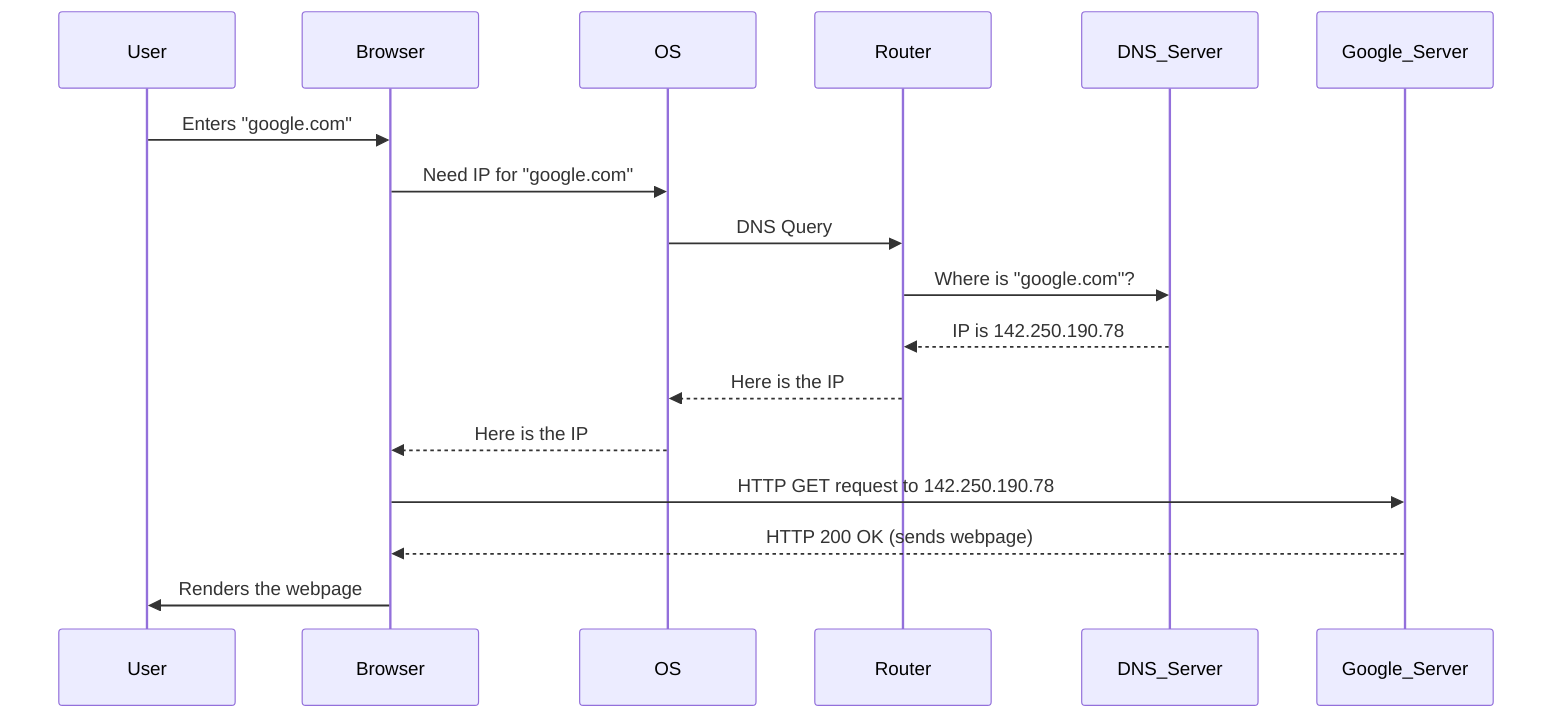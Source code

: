 sequenceDiagram
    participant User
    participant Browser
    participant OS
    participant Router
    participant DNS_Server
    participant Google_Server

    User->>Browser: Enters "google.com"
    Browser->>OS: Need IP for "google.com"
    OS->>Router: DNS Query
    Router->>DNS_Server: Where is "google.com"?
    DNS_Server-->>Router: IP is 142.250.190.78
    Router-->>OS: Here is the IP
    OS-->>Browser: Here is the IP
    Browser->>Google_Server: HTTP GET request to 142.250.190.78
    Google_Server-->>Browser: HTTP 200 OK (sends webpage)
    Browser->>User: Renders the webpage